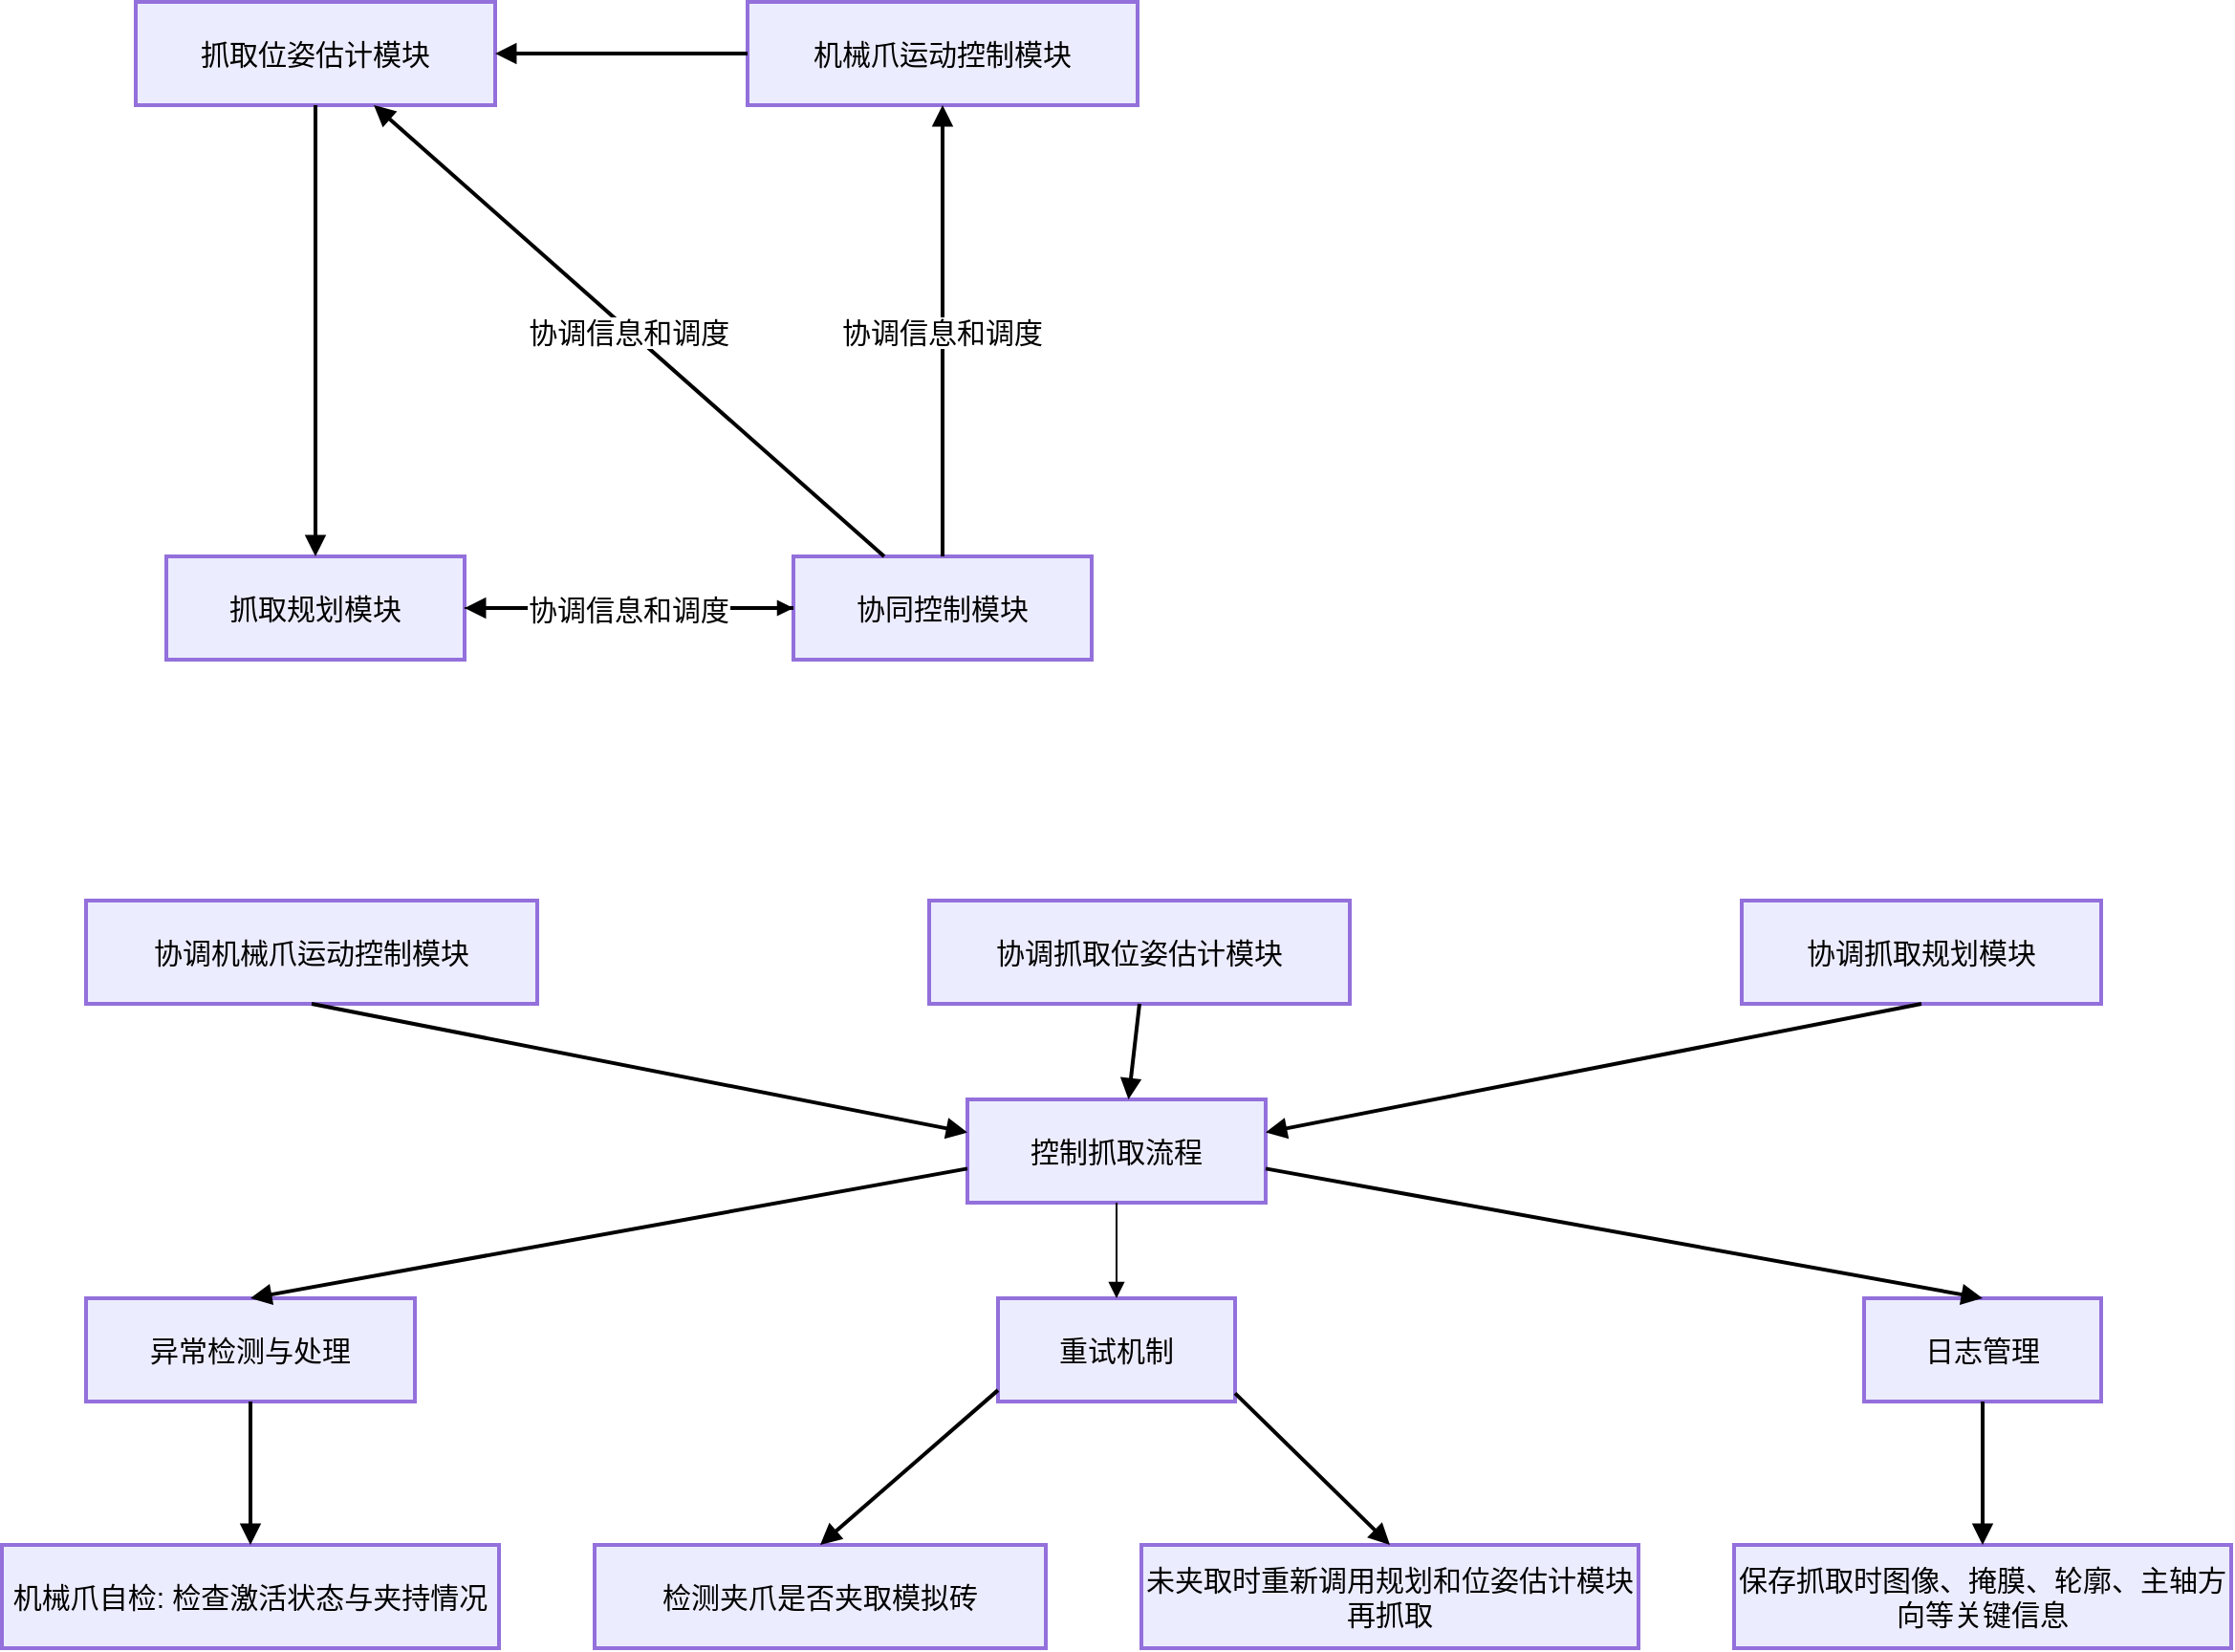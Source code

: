 <mxfile version="27.0.3">
  <diagram name="第 1 页" id="F7ckQr10B90Y9PDG9SUS">
    <mxGraphModel dx="2226" dy="1201" grid="1" gridSize="10" guides="1" tooltips="1" connect="1" arrows="1" fold="1" page="1" pageScale="1" pageWidth="827" pageHeight="1169" math="0" shadow="0">
      <root>
        <mxCell id="0" />
        <mxCell id="1" parent="0" />
        <mxCell id="95qgkII0p2TtLVyrWZx9-4" value="机械爪运动控制模块" style="whiteSpace=wrap;strokeWidth=2;strokeColor=light-dark(#9370db, #ededed);align=center;verticalAlign=middle;fontFamily=Helvetica;fontSize=15;fontColor=default;fillColor=light-dark(#ececff, #392f3f);" vertex="1" parent="1">
          <mxGeometry x="430" y="180" width="204" height="54" as="geometry" />
        </mxCell>
        <mxCell id="95qgkII0p2TtLVyrWZx9-5" value="抓取位姿估计模块" style="whiteSpace=wrap;strokeWidth=2;strokeColor=light-dark(#9370db, #ededed);align=center;verticalAlign=middle;fontFamily=Helvetica;fontSize=15;fontColor=default;fillColor=light-dark(#ececff, #392f3f);" vertex="1" parent="1">
          <mxGeometry x="110" y="180" width="188" height="54" as="geometry" />
        </mxCell>
        <mxCell id="95qgkII0p2TtLVyrWZx9-6" value="抓取规划模块" style="whiteSpace=wrap;strokeWidth=2;strokeColor=light-dark(#9370db, #ededed);align=center;verticalAlign=middle;fontFamily=Helvetica;fontSize=15;fontColor=default;fillColor=light-dark(#ececff, #392f3f);" vertex="1" parent="1">
          <mxGeometry x="126" y="470" width="156" height="54" as="geometry" />
        </mxCell>
        <mxCell id="95qgkII0p2TtLVyrWZx9-7" value="协同控制模块" style="whiteSpace=wrap;strokeWidth=2;strokeColor=light-dark(#9370db, #ededed);align=center;verticalAlign=middle;fontFamily=Helvetica;fontSize=15;fontColor=default;fillColor=light-dark(#ececff, #392f3f);" vertex="1" parent="1">
          <mxGeometry x="454" y="470" width="156" height="54" as="geometry" />
        </mxCell>
        <mxCell id="95qgkII0p2TtLVyrWZx9-8" value="" style="startArrow=none;endArrow=block;rounded=0;fontSize=15;strokeWidth=2;" edge="1" parent="1" source="95qgkII0p2TtLVyrWZx9-4" target="95qgkII0p2TtLVyrWZx9-5">
          <mxGeometry relative="1" as="geometry" />
        </mxCell>
        <mxCell id="95qgkII0p2TtLVyrWZx9-9" value="" style="startArrow=none;endArrow=block;entryX=0.5;entryY=0;rounded=0;fontSize=15;strokeWidth=2;" edge="1" parent="1" source="95qgkII0p2TtLVyrWZx9-5" target="95qgkII0p2TtLVyrWZx9-6">
          <mxGeometry relative="1" as="geometry" />
        </mxCell>
        <mxCell id="95qgkII0p2TtLVyrWZx9-10" value="" style="startArrow=none;endArrow=block;rounded=0;fontSize=15;" edge="1" parent="1" source="95qgkII0p2TtLVyrWZx9-6" target="95qgkII0p2TtLVyrWZx9-7">
          <mxGeometry relative="1" as="geometry" />
        </mxCell>
        <mxCell id="95qgkII0p2TtLVyrWZx9-11" value="协调信息和调度" style="startArrow=none;endArrow=block;rounded=0;fontSize=15;strokeWidth=2;" edge="1" parent="1" source="95qgkII0p2TtLVyrWZx9-7" target="95qgkII0p2TtLVyrWZx9-4">
          <mxGeometry relative="1" as="geometry" />
        </mxCell>
        <mxCell id="95qgkII0p2TtLVyrWZx9-12" value="协调信息和调度" style="startArrow=none;endArrow=block;rounded=0;fontSize=15;strokeWidth=2;" edge="1" parent="1" source="95qgkII0p2TtLVyrWZx9-7" target="95qgkII0p2TtLVyrWZx9-5">
          <mxGeometry relative="1" as="geometry" />
        </mxCell>
        <mxCell id="95qgkII0p2TtLVyrWZx9-13" value="协调信息和调度" style="startArrow=none;endArrow=block;rounded=0;fontSize=15;strokeWidth=2;" edge="1" parent="1" source="95qgkII0p2TtLVyrWZx9-7" target="95qgkII0p2TtLVyrWZx9-6">
          <mxGeometry relative="1" as="geometry">
            <mxPoint as="offset" />
          </mxGeometry>
        </mxCell>
        <mxCell id="95qgkII0p2TtLVyrWZx9-16" value="协调机械爪运动控制模块" style="whiteSpace=wrap;strokeWidth=2;strokeColor=light-dark(#9370db, #ededed);align=center;verticalAlign=middle;fontFamily=Helvetica;fontSize=15;fontColor=default;fillColor=light-dark(#ececff, #392f3f);" vertex="1" parent="1">
          <mxGeometry x="84" y="650" width="236" height="54" as="geometry" />
        </mxCell>
        <mxCell id="95qgkII0p2TtLVyrWZx9-17" value="协调抓取位姿估计模块" style="whiteSpace=wrap;strokeWidth=2;strokeColor=light-dark(#9370db, #ededed);align=center;verticalAlign=middle;fontFamily=Helvetica;fontSize=15;fontColor=default;fillColor=light-dark(#ececff, #392f3f);" vertex="1" parent="1">
          <mxGeometry x="525" y="650" width="220" height="54" as="geometry" />
        </mxCell>
        <mxCell id="95qgkII0p2TtLVyrWZx9-18" value="协调抓取规划模块" style="whiteSpace=wrap;strokeWidth=2;strokeColor=light-dark(#9370db, #ededed);align=center;verticalAlign=middle;fontFamily=Helvetica;fontSize=15;fontColor=default;fillColor=light-dark(#ececff, #392f3f);" vertex="1" parent="1">
          <mxGeometry x="950" y="650" width="188" height="54" as="geometry" />
        </mxCell>
        <mxCell id="95qgkII0p2TtLVyrWZx9-19" value="控制抓取流程" style="whiteSpace=wrap;strokeWidth=2;strokeColor=light-dark(#9370db, #ededed);align=center;verticalAlign=middle;fontFamily=Helvetica;fontSize=15;fontColor=default;fillColor=light-dark(#ececff, #392f3f);" vertex="1" parent="1">
          <mxGeometry x="545" y="754" width="156" height="54" as="geometry" />
        </mxCell>
        <mxCell id="95qgkII0p2TtLVyrWZx9-20" value="异常检测与处理" style="whiteSpace=wrap;strokeWidth=2;strokeColor=light-dark(#9370db, #ededed);align=center;verticalAlign=middle;fontFamily=Helvetica;fontSize=15;fontColor=default;fillColor=light-dark(#ececff, #392f3f);" vertex="1" parent="1">
          <mxGeometry x="84" y="858" width="172" height="54" as="geometry" />
        </mxCell>
        <mxCell id="95qgkII0p2TtLVyrWZx9-21" value="重试机制" style="whiteSpace=wrap;strokeWidth=2;strokeColor=light-dark(#9370db, #ededed);align=center;verticalAlign=middle;fontFamily=Helvetica;fontSize=15;fontColor=default;fillColor=light-dark(#ececff, #392f3f);" vertex="1" parent="1">
          <mxGeometry x="561" y="858" width="124" height="54" as="geometry" />
        </mxCell>
        <mxCell id="95qgkII0p2TtLVyrWZx9-22" value="日志管理" style="whiteSpace=wrap;strokeWidth=2;strokeColor=light-dark(#9370db, #ededed);align=center;verticalAlign=middle;fontFamily=Helvetica;fontSize=15;fontColor=default;fillColor=light-dark(#ececff, #392f3f);" vertex="1" parent="1">
          <mxGeometry x="1014" y="858" width="124" height="54" as="geometry" />
        </mxCell>
        <mxCell id="95qgkII0p2TtLVyrWZx9-23" value="机械爪自检: 检查激活状态与夹持情况" style="whiteSpace=wrap;strokeWidth=2;strokeColor=light-dark(#9370db, #ededed);align=center;verticalAlign=middle;fontFamily=Helvetica;fontSize=15;fontColor=default;fillColor=light-dark(#ececff, #392f3f);" vertex="1" parent="1">
          <mxGeometry x="40" y="987" width="260" height="54" as="geometry" />
        </mxCell>
        <mxCell id="95qgkII0p2TtLVyrWZx9-24" value="检测夹爪是否夹取模拟砖" style="whiteSpace=wrap;strokeWidth=2;strokeColor=light-dark(#9370db, #ededed);align=center;verticalAlign=middle;fontFamily=Helvetica;fontSize=15;fontColor=default;fillColor=light-dark(#ececff, #392f3f);" vertex="1" parent="1">
          <mxGeometry x="350" y="987" width="236" height="54" as="geometry" />
        </mxCell>
        <mxCell id="95qgkII0p2TtLVyrWZx9-25" value="未夹取时重新调用规划和位姿估计模块再抓取" style="whiteSpace=wrap;strokeWidth=2;strokeColor=light-dark(#9370db, #ededed);align=center;verticalAlign=middle;fontFamily=Helvetica;fontSize=15;fontColor=default;fillColor=light-dark(#ececff, #392f3f);" vertex="1" parent="1">
          <mxGeometry x="636" y="987" width="260" height="54" as="geometry" />
        </mxCell>
        <mxCell id="95qgkII0p2TtLVyrWZx9-26" value="保存抓取时图像、掩膜、轮廓、主轴方向等关键信息" style="whiteSpace=wrap;strokeWidth=2;strokeColor=light-dark(#9370db, #ededed);align=center;verticalAlign=middle;fontFamily=Helvetica;fontSize=15;fontColor=default;fillColor=light-dark(#ececff, #392f3f);" vertex="1" parent="1">
          <mxGeometry x="946" y="987" width="260" height="54" as="geometry" />
        </mxCell>
        <mxCell id="95qgkII0p2TtLVyrWZx9-27" value="" style="startArrow=none;endArrow=block;exitX=0.5;exitY=1;entryX=0;entryY=0.32;rounded=0;strokeColor=default;strokeWidth=2;align=center;verticalAlign=middle;fontFamily=Helvetica;fontSize=15;fontColor=default;labelBackgroundColor=default;" edge="1" parent="1" source="95qgkII0p2TtLVyrWZx9-16" target="95qgkII0p2TtLVyrWZx9-19">
          <mxGeometry relative="1" as="geometry" />
        </mxCell>
        <mxCell id="95qgkII0p2TtLVyrWZx9-28" value="" style="startArrow=none;endArrow=block;exitX=0.5;exitY=1;entryX=0.54;entryY=0;rounded=0;strokeColor=default;strokeWidth=2;align=center;verticalAlign=middle;fontFamily=Helvetica;fontSize=15;fontColor=default;labelBackgroundColor=default;" edge="1" parent="1" source="95qgkII0p2TtLVyrWZx9-17" target="95qgkII0p2TtLVyrWZx9-19">
          <mxGeometry relative="1" as="geometry" />
        </mxCell>
        <mxCell id="95qgkII0p2TtLVyrWZx9-29" value="" style="startArrow=none;endArrow=block;exitX=0.5;exitY=1;entryX=1;entryY=0.32;rounded=0;strokeColor=default;strokeWidth=2;align=center;verticalAlign=middle;fontFamily=Helvetica;fontSize=15;fontColor=default;labelBackgroundColor=default;" edge="1" parent="1" source="95qgkII0p2TtLVyrWZx9-18" target="95qgkII0p2TtLVyrWZx9-19">
          <mxGeometry relative="1" as="geometry" />
        </mxCell>
        <mxCell id="95qgkII0p2TtLVyrWZx9-30" value="" style="startArrow=none;endArrow=block;exitX=0;exitY=0.67;entryX=0.5;entryY=0;rounded=0;strokeColor=default;strokeWidth=2;align=center;verticalAlign=middle;fontFamily=Helvetica;fontSize=15;fontColor=default;labelBackgroundColor=default;" edge="1" parent="1" source="95qgkII0p2TtLVyrWZx9-19" target="95qgkII0p2TtLVyrWZx9-20">
          <mxGeometry relative="1" as="geometry" />
        </mxCell>
        <mxCell id="95qgkII0p2TtLVyrWZx9-31" value="" style="startArrow=none;endArrow=block;exitX=0.5;exitY=1;entryX=0.5;entryY=0;rounded=0;" edge="1" parent="1" source="95qgkII0p2TtLVyrWZx9-19" target="95qgkII0p2TtLVyrWZx9-21">
          <mxGeometry relative="1" as="geometry" />
        </mxCell>
        <mxCell id="95qgkII0p2TtLVyrWZx9-32" value="" style="startArrow=none;endArrow=block;exitX=1;exitY=0.67;entryX=0.5;entryY=0;rounded=0;strokeColor=default;strokeWidth=2;align=center;verticalAlign=middle;fontFamily=Helvetica;fontSize=15;fontColor=default;labelBackgroundColor=default;" edge="1" parent="1" source="95qgkII0p2TtLVyrWZx9-19" target="95qgkII0p2TtLVyrWZx9-22">
          <mxGeometry relative="1" as="geometry" />
        </mxCell>
        <mxCell id="95qgkII0p2TtLVyrWZx9-33" value="" style="startArrow=none;endArrow=block;exitX=0.5;exitY=1;entryX=0.5;entryY=0;rounded=0;strokeColor=default;strokeWidth=2;align=center;verticalAlign=middle;fontFamily=Helvetica;fontSize=15;fontColor=default;labelBackgroundColor=default;" edge="1" parent="1" source="95qgkII0p2TtLVyrWZx9-20" target="95qgkII0p2TtLVyrWZx9-23">
          <mxGeometry relative="1" as="geometry" />
        </mxCell>
        <mxCell id="95qgkII0p2TtLVyrWZx9-34" value="" style="startArrow=none;endArrow=block;exitX=0;exitY=0.89;entryX=0.5;entryY=0;rounded=0;strokeColor=default;strokeWidth=2;align=center;verticalAlign=middle;fontFamily=Helvetica;fontSize=15;fontColor=default;labelBackgroundColor=default;" edge="1" parent="1" source="95qgkII0p2TtLVyrWZx9-21" target="95qgkII0p2TtLVyrWZx9-24">
          <mxGeometry relative="1" as="geometry" />
        </mxCell>
        <mxCell id="95qgkII0p2TtLVyrWZx9-35" value="" style="startArrow=none;endArrow=block;exitX=1;exitY=0.92;entryX=0.5;entryY=0;rounded=0;strokeColor=default;strokeWidth=2;align=center;verticalAlign=middle;fontFamily=Helvetica;fontSize=15;fontColor=default;labelBackgroundColor=default;" edge="1" parent="1" source="95qgkII0p2TtLVyrWZx9-21" target="95qgkII0p2TtLVyrWZx9-25">
          <mxGeometry relative="1" as="geometry" />
        </mxCell>
        <mxCell id="95qgkII0p2TtLVyrWZx9-36" value="" style="startArrow=none;endArrow=block;exitX=0.5;exitY=1;entryX=0.5;entryY=0;rounded=0;strokeColor=default;strokeWidth=2;align=center;verticalAlign=middle;fontFamily=Helvetica;fontSize=15;fontColor=default;labelBackgroundColor=default;" edge="1" parent="1" source="95qgkII0p2TtLVyrWZx9-22" target="95qgkII0p2TtLVyrWZx9-26">
          <mxGeometry relative="1" as="geometry" />
        </mxCell>
      </root>
    </mxGraphModel>
  </diagram>
</mxfile>
